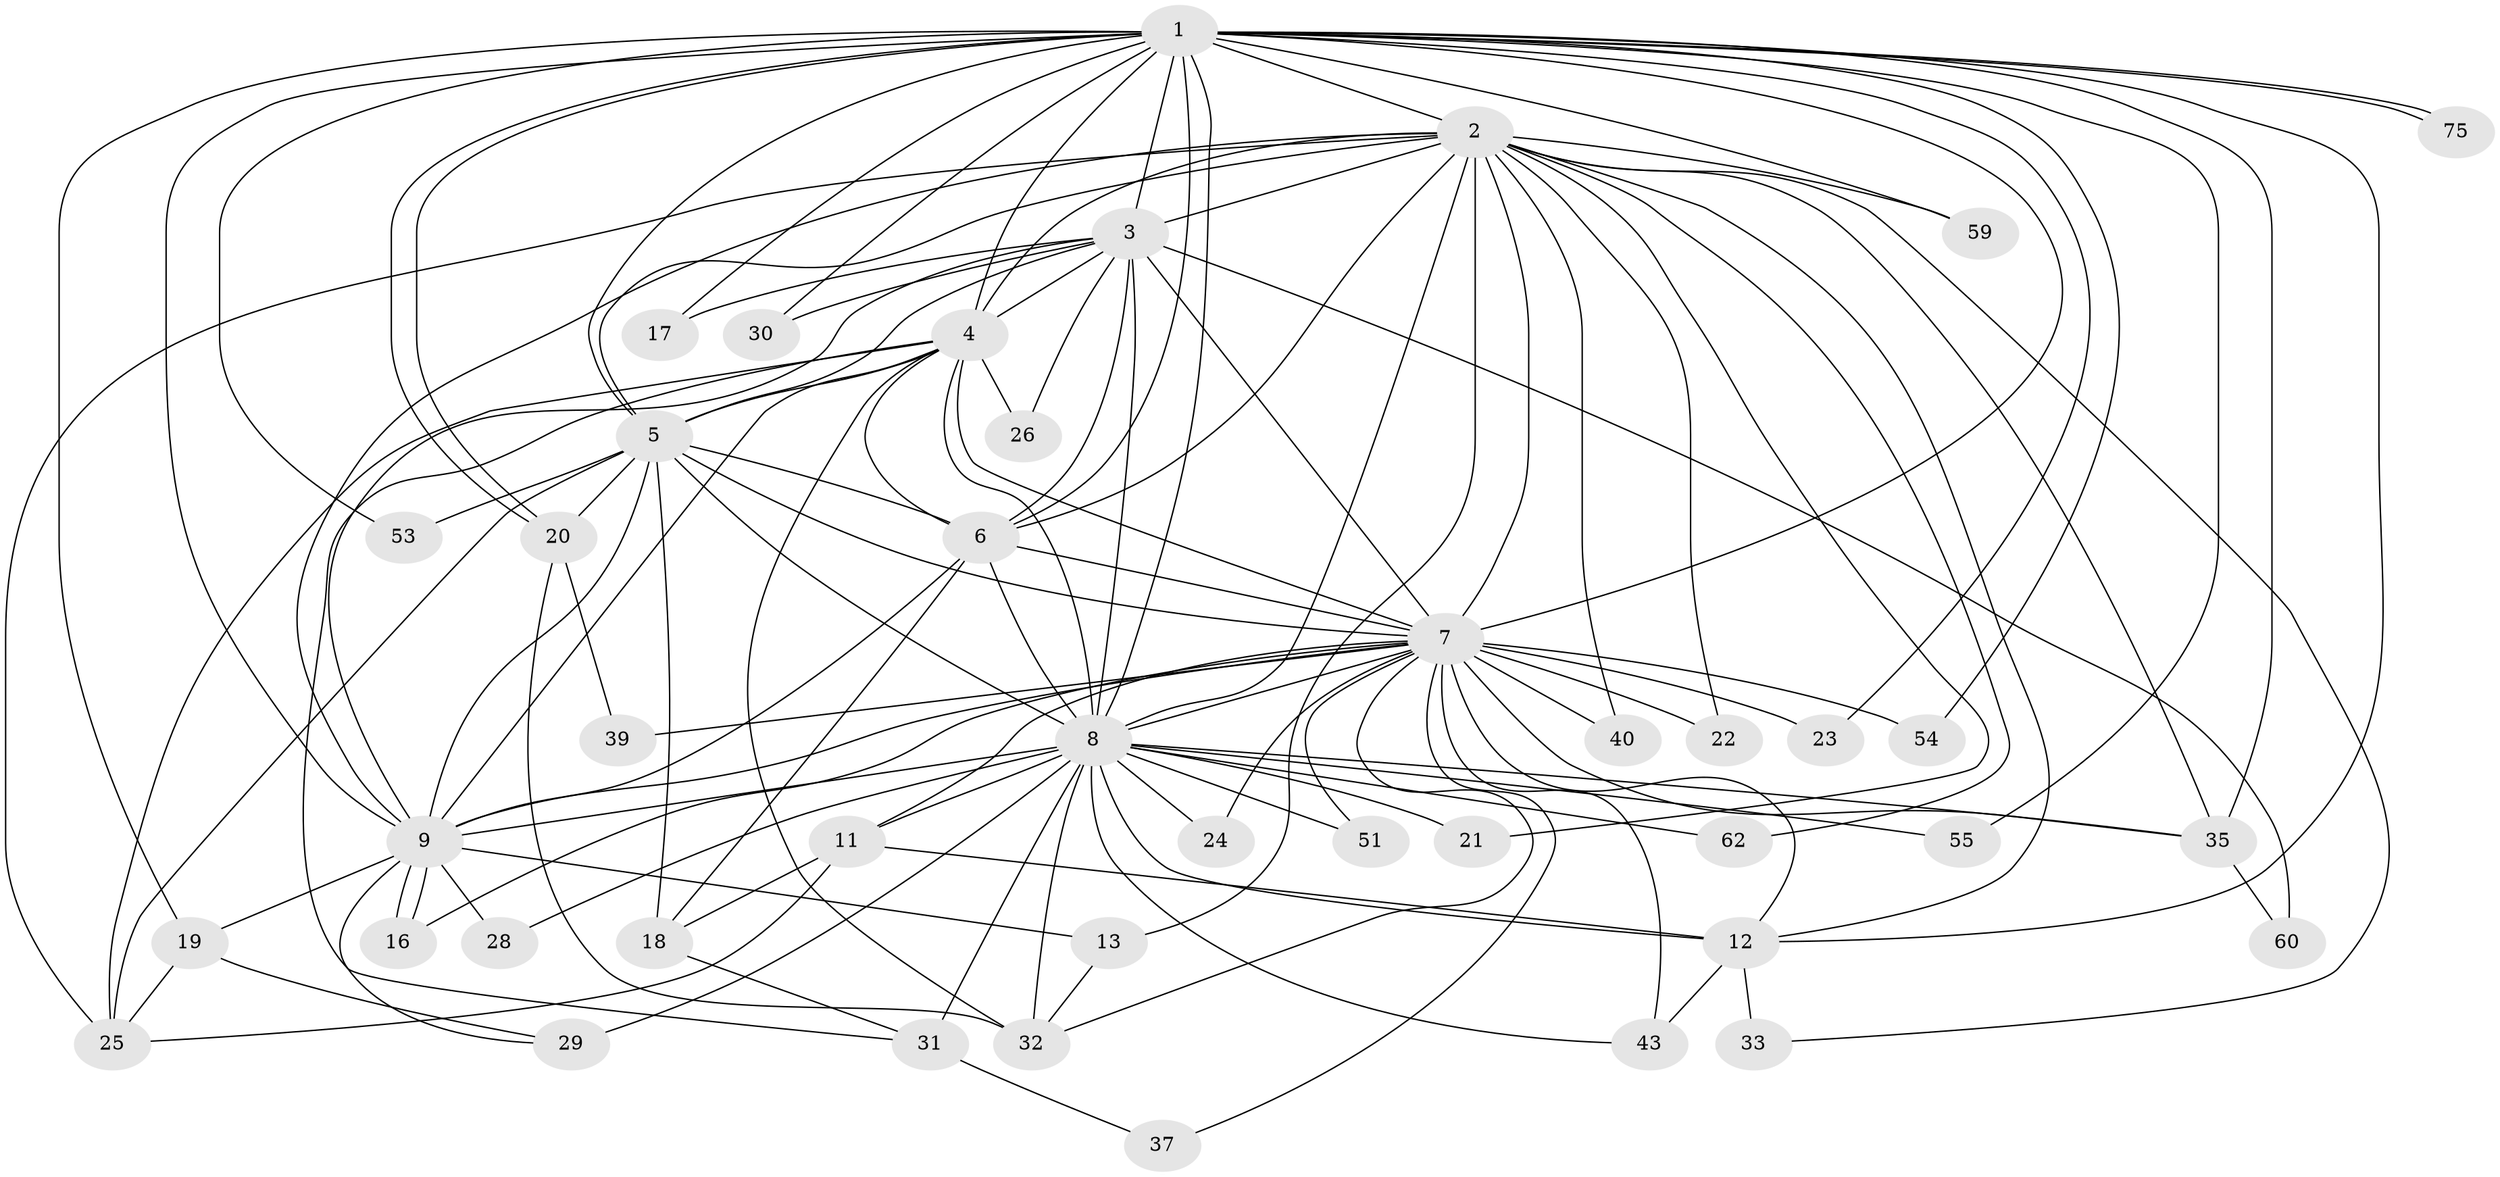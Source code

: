 // original degree distribution, {30: 0.011764705882352941, 21: 0.023529411764705882, 15: 0.011764705882352941, 13: 0.011764705882352941, 16: 0.023529411764705882, 11: 0.011764705882352941, 24: 0.011764705882352941, 20: 0.011764705882352941, 5: 0.03529411764705882, 6: 0.023529411764705882, 3: 0.17647058823529413, 2: 0.5411764705882353, 4: 0.09411764705882353, 7: 0.011764705882352941}
// Generated by graph-tools (version 1.1) at 2025/17/03/04/25 18:17:49]
// undirected, 42 vertices, 119 edges
graph export_dot {
graph [start="1"]
  node [color=gray90,style=filled];
  1;
  2;
  3;
  4 [super="+49"];
  5 [super="+74+64+50"];
  6;
  7;
  8 [super="+10+15+81+41+65+63+45"];
  9 [super="+34"];
  11 [super="+71+38"];
  12 [super="+61+82+14"];
  13;
  16 [super="+80"];
  17;
  18;
  19;
  20 [super="+36+44"];
  21 [super="+58"];
  22;
  23;
  24;
  25 [super="+47"];
  26;
  28;
  29;
  30 [super="+48"];
  31;
  32 [super="+66+46+42"];
  33;
  35 [super="+85+84+56"];
  37;
  39;
  40;
  43;
  51;
  53;
  54;
  55;
  59 [super="+79"];
  60;
  62;
  75;
  1 -- 2;
  1 -- 3;
  1 -- 4;
  1 -- 5 [weight=2];
  1 -- 6;
  1 -- 7;
  1 -- 8 [weight=3];
  1 -- 9;
  1 -- 12;
  1 -- 17;
  1 -- 19;
  1 -- 20 [weight=4];
  1 -- 20;
  1 -- 23;
  1 -- 30 [weight=2];
  1 -- 35;
  1 -- 53;
  1 -- 54;
  1 -- 55;
  1 -- 59 [weight=2];
  1 -- 75;
  1 -- 75;
  2 -- 3;
  2 -- 4 [weight=2];
  2 -- 5;
  2 -- 6;
  2 -- 7;
  2 -- 8 [weight=2];
  2 -- 9;
  2 -- 13;
  2 -- 21;
  2 -- 22;
  2 -- 33;
  2 -- 40;
  2 -- 59;
  2 -- 62;
  2 -- 35 [weight=2];
  2 -- 25;
  2 -- 12;
  3 -- 4;
  3 -- 5;
  3 -- 6;
  3 -- 7;
  3 -- 8 [weight=4];
  3 -- 9;
  3 -- 17;
  3 -- 26;
  3 -- 30;
  3 -- 60;
  4 -- 5;
  4 -- 6;
  4 -- 7;
  4 -- 8 [weight=2];
  4 -- 9;
  4 -- 26;
  4 -- 32;
  4 -- 25;
  4 -- 31;
  5 -- 6 [weight=2];
  5 -- 7;
  5 -- 8 [weight=3];
  5 -- 9;
  5 -- 25;
  5 -- 53;
  5 -- 20;
  5 -- 18;
  6 -- 7;
  6 -- 8 [weight=2];
  6 -- 9;
  6 -- 18;
  7 -- 8 [weight=2];
  7 -- 9 [weight=2];
  7 -- 11;
  7 -- 12;
  7 -- 22;
  7 -- 23;
  7 -- 24;
  7 -- 37;
  7 -- 39;
  7 -- 40;
  7 -- 43;
  7 -- 51;
  7 -- 54;
  7 -- 16;
  7 -- 32;
  7 -- 35;
  8 -- 9 [weight=2];
  8 -- 31 [weight=2];
  8 -- 43 [weight=2];
  8 -- 62;
  8 -- 12 [weight=2];
  8 -- 32 [weight=2];
  8 -- 35 [weight=2];
  8 -- 11 [weight=2];
  8 -- 21 [weight=2];
  8 -- 55;
  8 -- 28;
  8 -- 24;
  8 -- 29 [weight=2];
  8 -- 51;
  9 -- 13;
  9 -- 16;
  9 -- 16;
  9 -- 19;
  9 -- 28;
  9 -- 29;
  11 -- 18;
  11 -- 25;
  11 -- 12;
  12 -- 33;
  12 -- 43;
  13 -- 32;
  18 -- 31;
  19 -- 25;
  19 -- 29;
  20 -- 32 [weight=2];
  20 -- 39;
  31 -- 37;
  35 -- 60;
}
